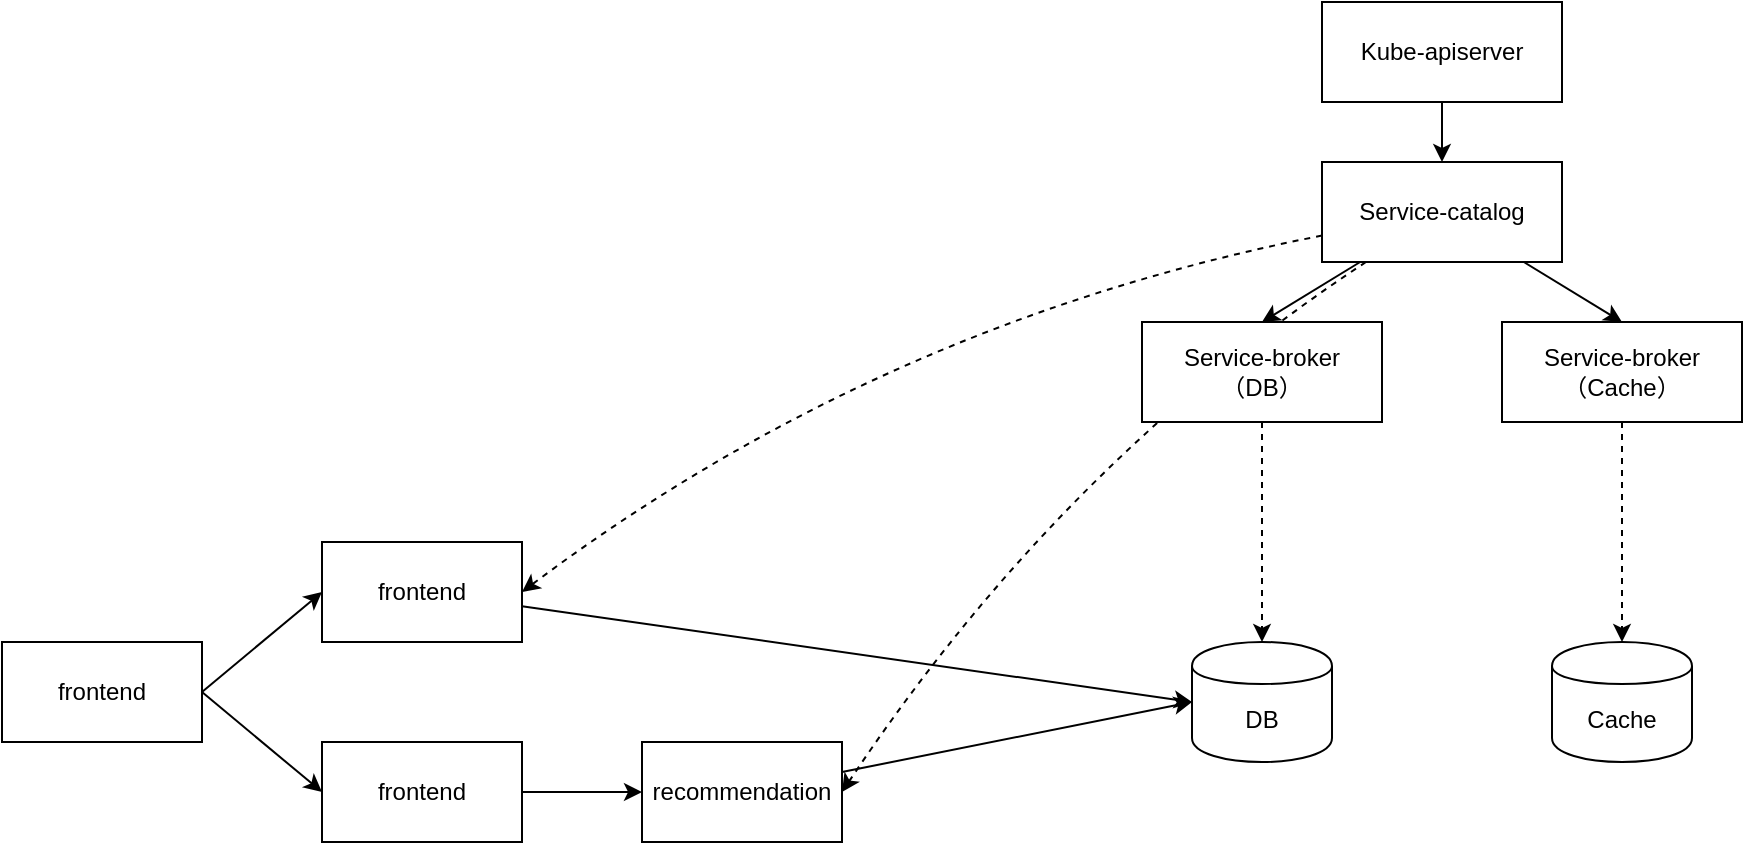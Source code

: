 <mxfile version="12.6.5" type="device"><diagram id="H5_qThr-q6VI07SGMshZ" name="Page-1"><mxGraphModel dx="1024" dy="3892" grid="1" gridSize="10" guides="1" tooltips="1" connect="1" arrows="1" fold="1" page="1" pageScale="1" pageWidth="2339" pageHeight="3300" math="0" shadow="0"><root><mxCell id="0"/><mxCell id="1" parent="0"/><mxCell id="fZ_PnWC_ZL2_YVEU77rE-4" style="rounded=0;orthogonalLoop=1;jettySize=auto;html=1;entryX=0;entryY=0.5;entryDx=0;entryDy=0;exitX=1;exitY=0.5;exitDx=0;exitDy=0;" edge="1" parent="1" source="fZ_PnWC_ZL2_YVEU77rE-1" target="fZ_PnWC_ZL2_YVEU77rE-2"><mxGeometry relative="1" as="geometry"/></mxCell><mxCell id="fZ_PnWC_ZL2_YVEU77rE-5" style="edgeStyle=none;rounded=0;orthogonalLoop=1;jettySize=auto;html=1;entryX=0;entryY=0.5;entryDx=0;entryDy=0;exitX=1;exitY=0.5;exitDx=0;exitDy=0;" edge="1" parent="1" source="fZ_PnWC_ZL2_YVEU77rE-1" target="fZ_PnWC_ZL2_YVEU77rE-3"><mxGeometry relative="1" as="geometry"/></mxCell><mxCell id="fZ_PnWC_ZL2_YVEU77rE-1" value="frontend" style="rounded=0;whiteSpace=wrap;html=1;" vertex="1" parent="1"><mxGeometry x="110" y="160" width="100" height="50" as="geometry"/></mxCell><mxCell id="fZ_PnWC_ZL2_YVEU77rE-10" style="edgeStyle=none;rounded=0;orthogonalLoop=1;jettySize=auto;html=1;entryX=0;entryY=0.5;entryDx=0;entryDy=0;" edge="1" parent="1" source="fZ_PnWC_ZL2_YVEU77rE-2" target="fZ_PnWC_ZL2_YVEU77rE-8"><mxGeometry relative="1" as="geometry"/></mxCell><mxCell id="fZ_PnWC_ZL2_YVEU77rE-2" value="frontend" style="rounded=0;whiteSpace=wrap;html=1;" vertex="1" parent="1"><mxGeometry x="270" y="110" width="100" height="50" as="geometry"/></mxCell><mxCell id="fZ_PnWC_ZL2_YVEU77rE-7" style="edgeStyle=none;rounded=0;orthogonalLoop=1;jettySize=auto;html=1;entryX=0;entryY=0.5;entryDx=0;entryDy=0;" edge="1" parent="1" source="fZ_PnWC_ZL2_YVEU77rE-3" target="fZ_PnWC_ZL2_YVEU77rE-6"><mxGeometry relative="1" as="geometry"/></mxCell><mxCell id="fZ_PnWC_ZL2_YVEU77rE-3" value="frontend" style="rounded=0;whiteSpace=wrap;html=1;" vertex="1" parent="1"><mxGeometry x="270" y="210" width="100" height="50" as="geometry"/></mxCell><mxCell id="fZ_PnWC_ZL2_YVEU77rE-9" style="edgeStyle=none;rounded=0;orthogonalLoop=1;jettySize=auto;html=1;entryX=0;entryY=0.5;entryDx=0;entryDy=0;" edge="1" parent="1" source="fZ_PnWC_ZL2_YVEU77rE-6" target="fZ_PnWC_ZL2_YVEU77rE-8"><mxGeometry relative="1" as="geometry"/></mxCell><mxCell id="fZ_PnWC_ZL2_YVEU77rE-6" value="recommendation" style="rounded=0;whiteSpace=wrap;html=1;" vertex="1" parent="1"><mxGeometry x="430" y="210" width="100" height="50" as="geometry"/></mxCell><mxCell id="fZ_PnWC_ZL2_YVEU77rE-8" value="DB" style="shape=cylinder;whiteSpace=wrap;html=1;boundedLbl=1;backgroundOutline=1;" vertex="1" parent="1"><mxGeometry x="705" y="160" width="70" height="60" as="geometry"/></mxCell><mxCell id="fZ_PnWC_ZL2_YVEU77rE-13" style="edgeStyle=none;rounded=0;orthogonalLoop=1;jettySize=auto;html=1;entryX=0.5;entryY=0;entryDx=0;entryDy=0;" edge="1" parent="1" source="fZ_PnWC_ZL2_YVEU77rE-11" target="fZ_PnWC_ZL2_YVEU77rE-12"><mxGeometry relative="1" as="geometry"/></mxCell><mxCell id="fZ_PnWC_ZL2_YVEU77rE-11" value="Kube-apiserver" style="rounded=0;whiteSpace=wrap;html=1;" vertex="1" parent="1"><mxGeometry x="770" y="-160" width="120" height="50" as="geometry"/></mxCell><mxCell id="fZ_PnWC_ZL2_YVEU77rE-16" style="edgeStyle=none;rounded=0;orthogonalLoop=1;jettySize=auto;html=1;entryX=0.5;entryY=0;entryDx=0;entryDy=0;" edge="1" parent="1" source="fZ_PnWC_ZL2_YVEU77rE-12" target="fZ_PnWC_ZL2_YVEU77rE-14"><mxGeometry relative="1" as="geometry"/></mxCell><mxCell id="fZ_PnWC_ZL2_YVEU77rE-17" style="edgeStyle=none;rounded=0;orthogonalLoop=1;jettySize=auto;html=1;entryX=0.5;entryY=0;entryDx=0;entryDy=0;" edge="1" parent="1" source="fZ_PnWC_ZL2_YVEU77rE-12" target="fZ_PnWC_ZL2_YVEU77rE-15"><mxGeometry relative="1" as="geometry"/></mxCell><mxCell id="fZ_PnWC_ZL2_YVEU77rE-21" style="edgeStyle=none;orthogonalLoop=1;jettySize=auto;html=1;entryX=1;entryY=0.5;entryDx=0;entryDy=0;dashed=1;curved=1;" edge="1" parent="1" source="fZ_PnWC_ZL2_YVEU77rE-12" target="fZ_PnWC_ZL2_YVEU77rE-2"><mxGeometry relative="1" as="geometry"><Array as="points"><mxPoint x="550"/></Array></mxGeometry></mxCell><mxCell id="fZ_PnWC_ZL2_YVEU77rE-22" style="edgeStyle=none;curved=1;orthogonalLoop=1;jettySize=auto;html=1;entryX=1;entryY=0.5;entryDx=0;entryDy=0;dashed=1;strokeColor=none;" edge="1" parent="1" source="fZ_PnWC_ZL2_YVEU77rE-12" target="fZ_PnWC_ZL2_YVEU77rE-6"><mxGeometry relative="1" as="geometry"><Array as="points"><mxPoint x="620" y="60"/></Array></mxGeometry></mxCell><mxCell id="fZ_PnWC_ZL2_YVEU77rE-23" style="edgeStyle=none;curved=1;orthogonalLoop=1;jettySize=auto;html=1;entryX=1;entryY=0.5;entryDx=0;entryDy=0;dashed=1;" edge="1" parent="1" source="fZ_PnWC_ZL2_YVEU77rE-12" target="fZ_PnWC_ZL2_YVEU77rE-6"><mxGeometry relative="1" as="geometry"><Array as="points"><mxPoint x="640" y="70"/></Array></mxGeometry></mxCell><mxCell id="fZ_PnWC_ZL2_YVEU77rE-12" value="Service-catalog" style="rounded=0;whiteSpace=wrap;html=1;" vertex="1" parent="1"><mxGeometry x="770" y="-80" width="120" height="50" as="geometry"/></mxCell><mxCell id="fZ_PnWC_ZL2_YVEU77rE-18" style="edgeStyle=none;rounded=0;orthogonalLoop=1;jettySize=auto;html=1;dashed=1;" edge="1" parent="1" source="fZ_PnWC_ZL2_YVEU77rE-14" target="fZ_PnWC_ZL2_YVEU77rE-8"><mxGeometry relative="1" as="geometry"/></mxCell><mxCell id="fZ_PnWC_ZL2_YVEU77rE-14" value="Service-broker&lt;br&gt;（DB）" style="rounded=0;whiteSpace=wrap;html=1;" vertex="1" parent="1"><mxGeometry x="680" width="120" height="50" as="geometry"/></mxCell><mxCell id="fZ_PnWC_ZL2_YVEU77rE-20" style="edgeStyle=none;rounded=0;orthogonalLoop=1;jettySize=auto;html=1;entryX=0.5;entryY=0;entryDx=0;entryDy=0;dashed=1;" edge="1" parent="1" source="fZ_PnWC_ZL2_YVEU77rE-15" target="fZ_PnWC_ZL2_YVEU77rE-19"><mxGeometry relative="1" as="geometry"/></mxCell><mxCell id="fZ_PnWC_ZL2_YVEU77rE-15" value="Service-broker&lt;br&gt;（Cache）" style="rounded=0;whiteSpace=wrap;html=1;" vertex="1" parent="1"><mxGeometry x="860" width="120" height="50" as="geometry"/></mxCell><mxCell id="fZ_PnWC_ZL2_YVEU77rE-19" value="Cache" style="shape=cylinder;whiteSpace=wrap;html=1;boundedLbl=1;backgroundOutline=1;" vertex="1" parent="1"><mxGeometry x="885" y="160" width="70" height="60" as="geometry"/></mxCell></root></mxGraphModel></diagram></mxfile>